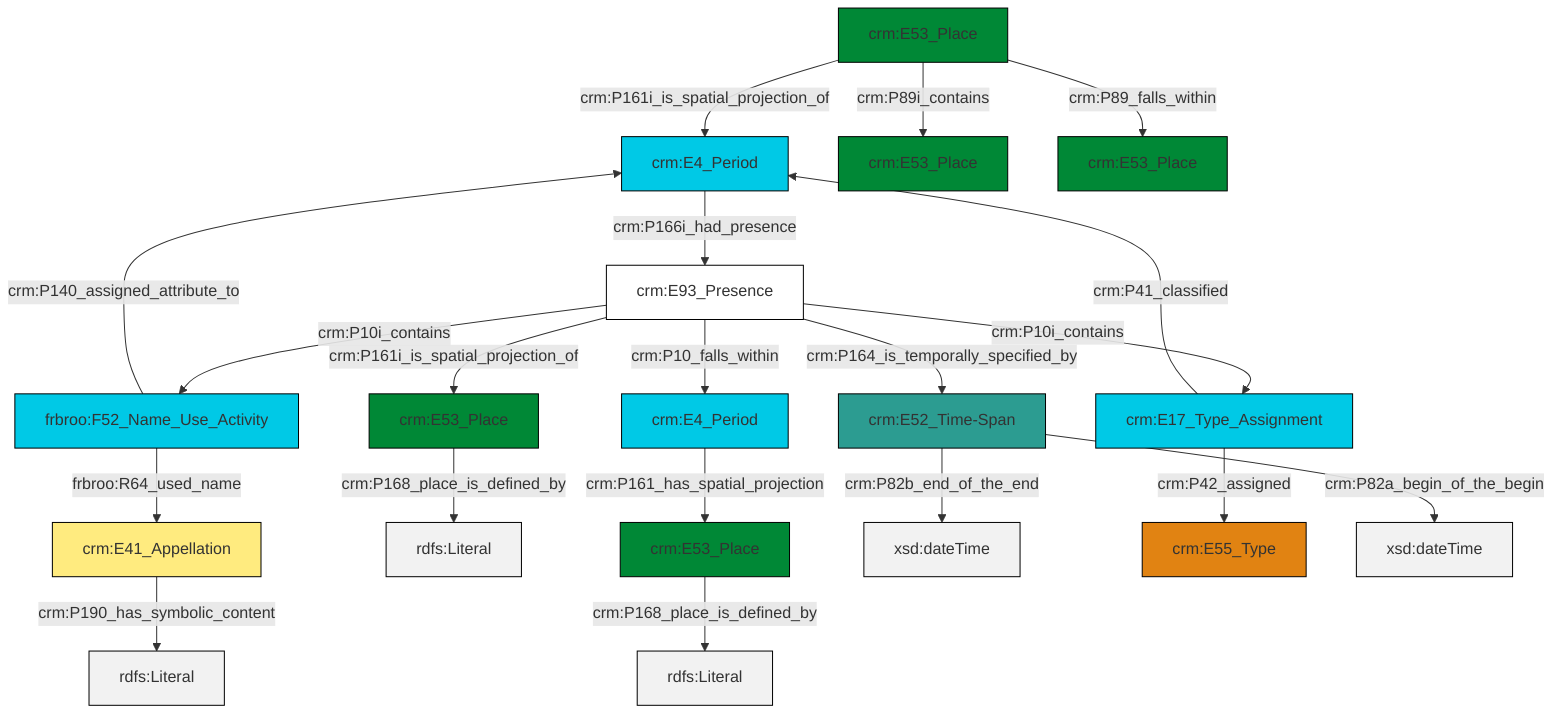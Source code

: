 graph TD
classDef Literal fill:#f2f2f2,stroke:#000000;
classDef CRM_Entity fill:#FFFFFF,stroke:#000000;
classDef Temporal_Entity fill:#00C9E6, stroke:#000000;
classDef Type fill:#E18312, stroke:#000000;
classDef Time-Span fill:#2C9C91, stroke:#000000;
classDef Appellation fill:#FFEB7F, stroke:#000000;
classDef Place fill:#008836, stroke:#000000;
classDef Persistent_Item fill:#B266B2, stroke:#000000;
classDef Conceptual_Object fill:#FFD700, stroke:#000000;
classDef Physical_Thing fill:#D2B48C, stroke:#000000;
classDef Actor fill:#f58aad, stroke:#000000;
classDef PC_Classes fill:#4ce600, stroke:#000000;
classDef Multi fill:#cccccc,stroke:#000000;

2["crm:E93_Presence"]:::CRM_Entity -->|crm:P10i_contains| 3["crm:E17_Type_Assignment"]:::Temporal_Entity
7["crm:E41_Appellation"]:::Appellation -->|crm:P190_has_symbolic_content| 8[rdfs:Literal]:::Literal
9["crm:E53_Place"]:::Place -->|crm:P168_place_is_defined_by| 10[rdfs:Literal]:::Literal
14["crm:E53_Place"]:::Place -->|crm:P89i_contains| 15["crm:E53_Place"]:::Place
4["frbroo:F52_Name_Use_Activity"]:::Temporal_Entity -->|crm:P140_assigned_attribute_to| 0["crm:E4_Period"]:::Temporal_Entity
12["crm:E4_Period"]:::Temporal_Entity -->|crm:P161_has_spatial_projection| 16["crm:E53_Place"]:::Place
2["crm:E93_Presence"]:::CRM_Entity -->|crm:P10i_contains| 4["frbroo:F52_Name_Use_Activity"]:::Temporal_Entity
4["frbroo:F52_Name_Use_Activity"]:::Temporal_Entity -->|frbroo:R64_used_name| 7["crm:E41_Appellation"]:::Appellation
2["crm:E93_Presence"]:::CRM_Entity -->|crm:P161i_is_spatial_projection_of| 9["crm:E53_Place"]:::Place
17["crm:E52_Time-Span"]:::Time-Span -->|crm:P82b_end_of_the_end| 18[xsd:dateTime]:::Literal
2["crm:E93_Presence"]:::CRM_Entity -->|crm:P164_is_temporally_specified_by| 17["crm:E52_Time-Span"]:::Time-Span
14["crm:E53_Place"]:::Place -->|crm:P161i_is_spatial_projection_of| 0["crm:E4_Period"]:::Temporal_Entity
3["crm:E17_Type_Assignment"]:::Temporal_Entity -->|crm:P42_assigned| 20["crm:E55_Type"]:::Type
3["crm:E17_Type_Assignment"]:::Temporal_Entity -->|crm:P41_classified| 0["crm:E4_Period"]:::Temporal_Entity
14["crm:E53_Place"]:::Place -->|crm:P89_falls_within| 23["crm:E53_Place"]:::Place
0["crm:E4_Period"]:::Temporal_Entity -->|crm:P166i_had_presence| 2["crm:E93_Presence"]:::CRM_Entity
16["crm:E53_Place"]:::Place -->|crm:P168_place_is_defined_by| 28[rdfs:Literal]:::Literal
17["crm:E52_Time-Span"]:::Time-Span -->|crm:P82a_begin_of_the_begin| 29[xsd:dateTime]:::Literal
2["crm:E93_Presence"]:::CRM_Entity -->|crm:P10_falls_within| 12["crm:E4_Period"]:::Temporal_Entity